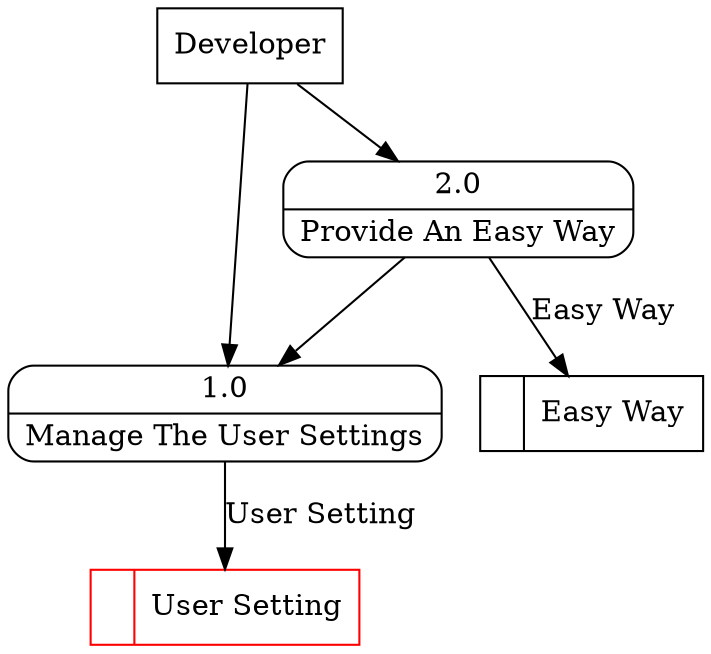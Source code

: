 digraph dfd2{ 
node[shape=record]
200 [label="<f0>  |<f1> Easy Way " ];
201 [label="<f0>  |<f1> User Setting " color=red];
202 [label="Developer" shape=box];
203 [label="{<f0> 1.0|<f1> Manage The User Settings }" shape=Mrecord];
204 [label="{<f0> 2.0|<f1> Provide An Easy Way }" shape=Mrecord];
202 -> 203
202 -> 204
203 -> 201 [label="User Setting"]
204 -> 203
204 -> 200 [label="Easy Way"]
}